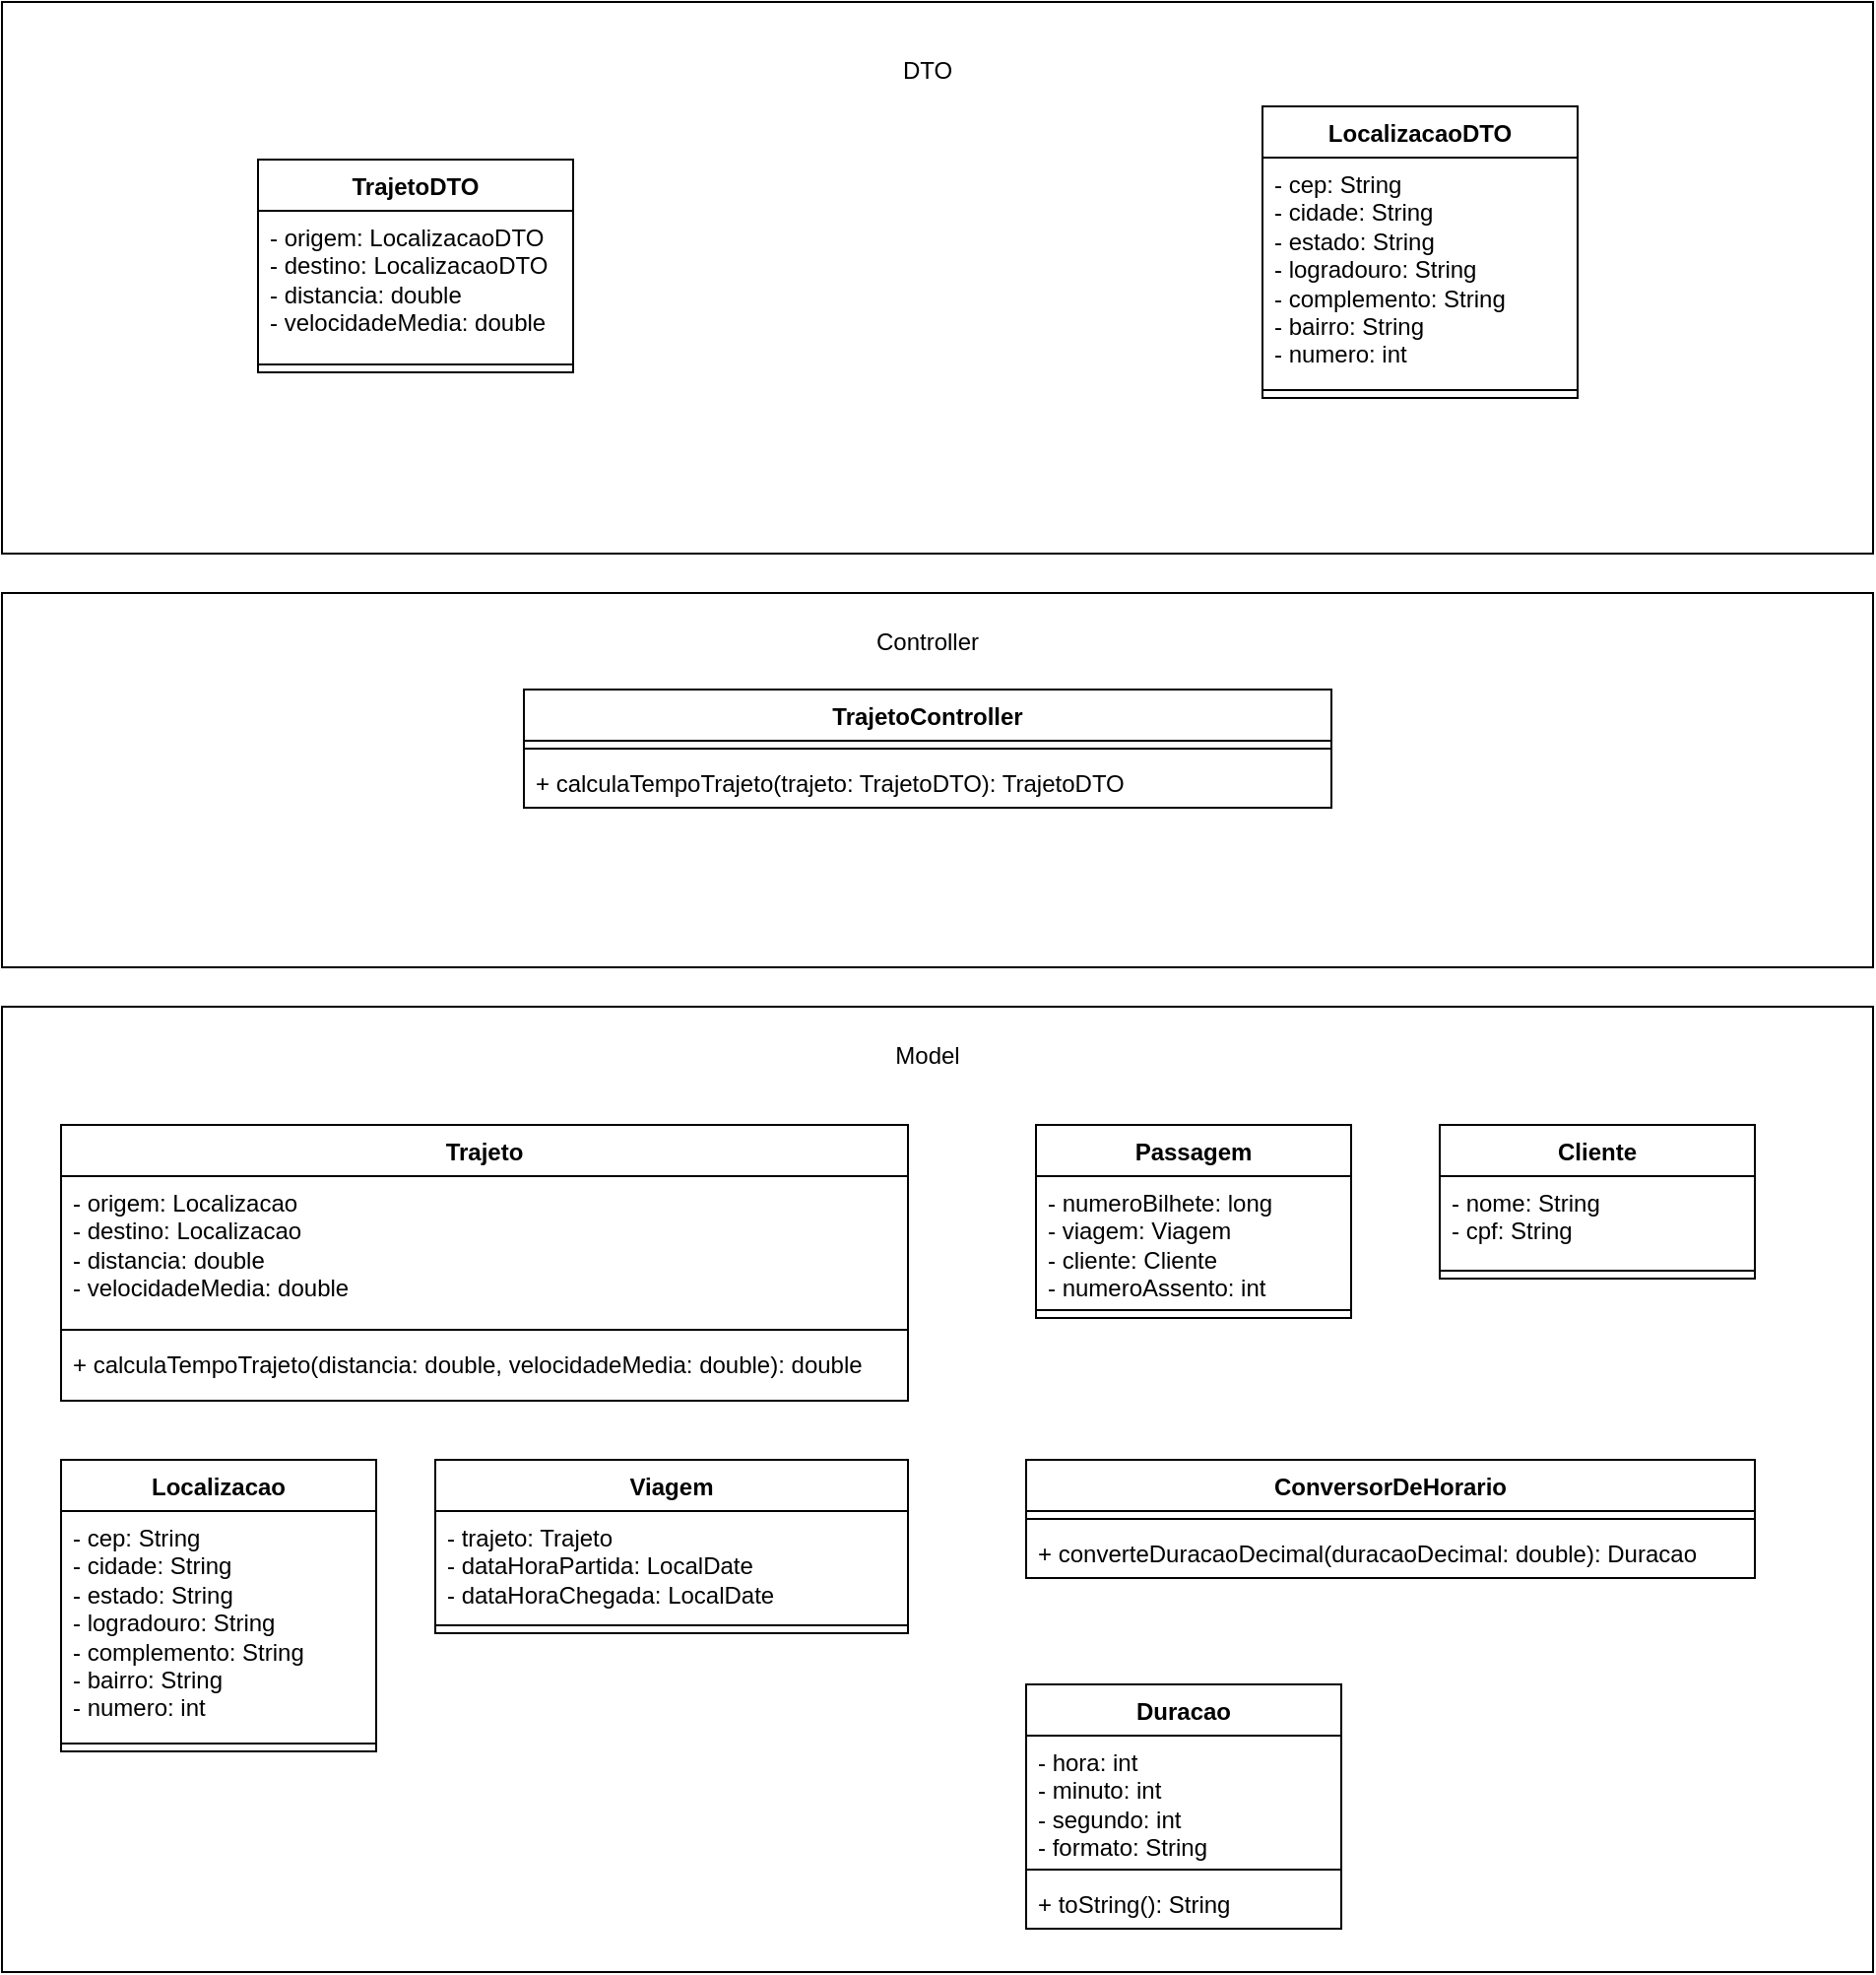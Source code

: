 <mxfile version="21.1.2" type="device">
  <diagram id="C5RBs43oDa-KdzZeNtuy" name="Page-1">
    <mxGraphModel dx="1120" dy="1653" grid="1" gridSize="10" guides="1" tooltips="1" connect="1" arrows="1" fold="1" page="1" pageScale="1" pageWidth="827" pageHeight="1169" math="0" shadow="0">
      <root>
        <mxCell id="WIyWlLk6GJQsqaUBKTNV-0" />
        <mxCell id="WIyWlLk6GJQsqaUBKTNV-1" parent="WIyWlLk6GJQsqaUBKTNV-0" />
        <mxCell id="ibEGOhIXK1muAB-vMmJn-47" value="" style="rounded=0;whiteSpace=wrap;html=1;" vertex="1" parent="WIyWlLk6GJQsqaUBKTNV-1">
          <mxGeometry x="10" y="-300" width="950" height="280" as="geometry" />
        </mxCell>
        <mxCell id="ibEGOhIXK1muAB-vMmJn-31" value="" style="rounded=0;whiteSpace=wrap;html=1;" vertex="1" parent="WIyWlLk6GJQsqaUBKTNV-1">
          <mxGeometry x="10" y="210" width="950" height="490" as="geometry" />
        </mxCell>
        <mxCell id="ibEGOhIXK1muAB-vMmJn-0" value="Trajeto" style="swimlane;fontStyle=1;align=center;verticalAlign=top;childLayout=stackLayout;horizontal=1;startSize=26;horizontalStack=0;resizeParent=1;resizeParentMax=0;resizeLast=0;collapsible=1;marginBottom=0;whiteSpace=wrap;html=1;" vertex="1" parent="WIyWlLk6GJQsqaUBKTNV-1">
          <mxGeometry x="40" y="270" width="430" height="140" as="geometry" />
        </mxCell>
        <mxCell id="ibEGOhIXK1muAB-vMmJn-1" value="- origem: Localizacao&lt;br&gt;- destino: Localizacao&lt;br&gt;- distancia: double&lt;br&gt;- velocidadeMedia: double" style="text;strokeColor=none;fillColor=none;align=left;verticalAlign=top;spacingLeft=4;spacingRight=4;overflow=hidden;rotatable=0;points=[[0,0.5],[1,0.5]];portConstraint=eastwest;whiteSpace=wrap;html=1;" vertex="1" parent="ibEGOhIXK1muAB-vMmJn-0">
          <mxGeometry y="26" width="430" height="74" as="geometry" />
        </mxCell>
        <mxCell id="ibEGOhIXK1muAB-vMmJn-2" value="" style="line;strokeWidth=1;fillColor=none;align=left;verticalAlign=middle;spacingTop=-1;spacingLeft=3;spacingRight=3;rotatable=0;labelPosition=right;points=[];portConstraint=eastwest;strokeColor=inherit;" vertex="1" parent="ibEGOhIXK1muAB-vMmJn-0">
          <mxGeometry y="100" width="430" height="8" as="geometry" />
        </mxCell>
        <mxCell id="ibEGOhIXK1muAB-vMmJn-3" value="+ calculaTempoTrajeto(distancia: double, velocidadeMedia: double): double" style="text;strokeColor=none;fillColor=none;align=left;verticalAlign=top;spacingLeft=4;spacingRight=4;overflow=hidden;rotatable=0;points=[[0,0.5],[1,0.5]];portConstraint=eastwest;whiteSpace=wrap;html=1;" vertex="1" parent="ibEGOhIXK1muAB-vMmJn-0">
          <mxGeometry y="108" width="430" height="32" as="geometry" />
        </mxCell>
        <mxCell id="ibEGOhIXK1muAB-vMmJn-4" value="Localizacao" style="swimlane;fontStyle=1;align=center;verticalAlign=top;childLayout=stackLayout;horizontal=1;startSize=26;horizontalStack=0;resizeParent=1;resizeParentMax=0;resizeLast=0;collapsible=1;marginBottom=0;whiteSpace=wrap;html=1;" vertex="1" parent="WIyWlLk6GJQsqaUBKTNV-1">
          <mxGeometry x="40" y="440" width="160" height="148" as="geometry" />
        </mxCell>
        <mxCell id="ibEGOhIXK1muAB-vMmJn-5" value="- cep: String&lt;br&gt;- cidade: String&lt;br&gt;- estado: String&lt;br&gt;- logradouro: String&lt;br&gt;- complemento: String&lt;br&gt;- bairro: String&lt;br&gt;- numero: int" style="text;strokeColor=none;fillColor=none;align=left;verticalAlign=top;spacingLeft=4;spacingRight=4;overflow=hidden;rotatable=0;points=[[0,0.5],[1,0.5]];portConstraint=eastwest;whiteSpace=wrap;html=1;" vertex="1" parent="ibEGOhIXK1muAB-vMmJn-4">
          <mxGeometry y="26" width="160" height="114" as="geometry" />
        </mxCell>
        <mxCell id="ibEGOhIXK1muAB-vMmJn-6" value="" style="line;strokeWidth=1;fillColor=none;align=left;verticalAlign=middle;spacingTop=-1;spacingLeft=3;spacingRight=3;rotatable=0;labelPosition=right;points=[];portConstraint=eastwest;strokeColor=inherit;" vertex="1" parent="ibEGOhIXK1muAB-vMmJn-4">
          <mxGeometry y="140" width="160" height="8" as="geometry" />
        </mxCell>
        <mxCell id="ibEGOhIXK1muAB-vMmJn-12" value="Viagem" style="swimlane;fontStyle=1;align=center;verticalAlign=top;childLayout=stackLayout;horizontal=1;startSize=26;horizontalStack=0;resizeParent=1;resizeParentMax=0;resizeLast=0;collapsible=1;marginBottom=0;whiteSpace=wrap;html=1;" vertex="1" parent="WIyWlLk6GJQsqaUBKTNV-1">
          <mxGeometry x="230" y="440" width="240" height="88" as="geometry" />
        </mxCell>
        <mxCell id="ibEGOhIXK1muAB-vMmJn-13" value="- trajeto: Trajeto&lt;br&gt;- dataHoraPartida: LocalDate&lt;br&gt;- dataHoraChegada: LocalDate" style="text;strokeColor=none;fillColor=none;align=left;verticalAlign=top;spacingLeft=4;spacingRight=4;overflow=hidden;rotatable=0;points=[[0,0.5],[1,0.5]];portConstraint=eastwest;whiteSpace=wrap;html=1;" vertex="1" parent="ibEGOhIXK1muAB-vMmJn-12">
          <mxGeometry y="26" width="240" height="54" as="geometry" />
        </mxCell>
        <mxCell id="ibEGOhIXK1muAB-vMmJn-14" value="" style="line;strokeWidth=1;fillColor=none;align=left;verticalAlign=middle;spacingTop=-1;spacingLeft=3;spacingRight=3;rotatable=0;labelPosition=right;points=[];portConstraint=eastwest;strokeColor=inherit;" vertex="1" parent="ibEGOhIXK1muAB-vMmJn-12">
          <mxGeometry y="80" width="240" height="8" as="geometry" />
        </mxCell>
        <mxCell id="ibEGOhIXK1muAB-vMmJn-16" value="Passagem" style="swimlane;fontStyle=1;align=center;verticalAlign=top;childLayout=stackLayout;horizontal=1;startSize=26;horizontalStack=0;resizeParent=1;resizeParentMax=0;resizeLast=0;collapsible=1;marginBottom=0;whiteSpace=wrap;html=1;" vertex="1" parent="WIyWlLk6GJQsqaUBKTNV-1">
          <mxGeometry x="535" y="270" width="160" height="98" as="geometry" />
        </mxCell>
        <mxCell id="ibEGOhIXK1muAB-vMmJn-17" value="- numeroBilhete: long&lt;br&gt;- viagem: Viagem&lt;br&gt;- cliente: Cliente&lt;br&gt;- numeroAssento: int" style="text;strokeColor=none;fillColor=none;align=left;verticalAlign=top;spacingLeft=4;spacingRight=4;overflow=hidden;rotatable=0;points=[[0,0.5],[1,0.5]];portConstraint=eastwest;whiteSpace=wrap;html=1;" vertex="1" parent="ibEGOhIXK1muAB-vMmJn-16">
          <mxGeometry y="26" width="160" height="64" as="geometry" />
        </mxCell>
        <mxCell id="ibEGOhIXK1muAB-vMmJn-18" value="" style="line;strokeWidth=1;fillColor=none;align=left;verticalAlign=middle;spacingTop=-1;spacingLeft=3;spacingRight=3;rotatable=0;labelPosition=right;points=[];portConstraint=eastwest;strokeColor=inherit;" vertex="1" parent="ibEGOhIXK1muAB-vMmJn-16">
          <mxGeometry y="90" width="160" height="8" as="geometry" />
        </mxCell>
        <mxCell id="ibEGOhIXK1muAB-vMmJn-20" value="ConversorDeHorario" style="swimlane;fontStyle=1;align=center;verticalAlign=top;childLayout=stackLayout;horizontal=1;startSize=26;horizontalStack=0;resizeParent=1;resizeParentMax=0;resizeLast=0;collapsible=1;marginBottom=0;whiteSpace=wrap;html=1;" vertex="1" parent="WIyWlLk6GJQsqaUBKTNV-1">
          <mxGeometry x="530" y="440" width="370" height="60" as="geometry" />
        </mxCell>
        <mxCell id="ibEGOhIXK1muAB-vMmJn-22" value="" style="line;strokeWidth=1;fillColor=none;align=left;verticalAlign=middle;spacingTop=-1;spacingLeft=3;spacingRight=3;rotatable=0;labelPosition=right;points=[];portConstraint=eastwest;strokeColor=inherit;" vertex="1" parent="ibEGOhIXK1muAB-vMmJn-20">
          <mxGeometry y="26" width="370" height="8" as="geometry" />
        </mxCell>
        <mxCell id="ibEGOhIXK1muAB-vMmJn-23" value="+ converteDuracaoDecimal(duracaoDecimal: double): Duracao" style="text;strokeColor=none;fillColor=none;align=left;verticalAlign=top;spacingLeft=4;spacingRight=4;overflow=hidden;rotatable=0;points=[[0,0.5],[1,0.5]];portConstraint=eastwest;whiteSpace=wrap;html=1;" vertex="1" parent="ibEGOhIXK1muAB-vMmJn-20">
          <mxGeometry y="34" width="370" height="26" as="geometry" />
        </mxCell>
        <mxCell id="ibEGOhIXK1muAB-vMmJn-26" value="Cliente" style="swimlane;fontStyle=1;align=center;verticalAlign=top;childLayout=stackLayout;horizontal=1;startSize=26;horizontalStack=0;resizeParent=1;resizeParentMax=0;resizeLast=0;collapsible=1;marginBottom=0;whiteSpace=wrap;html=1;" vertex="1" parent="WIyWlLk6GJQsqaUBKTNV-1">
          <mxGeometry x="740" y="270" width="160" height="78" as="geometry" />
        </mxCell>
        <mxCell id="ibEGOhIXK1muAB-vMmJn-27" value="- nome: String&lt;br&gt;- cpf: String" style="text;strokeColor=none;fillColor=none;align=left;verticalAlign=top;spacingLeft=4;spacingRight=4;overflow=hidden;rotatable=0;points=[[0,0.5],[1,0.5]];portConstraint=eastwest;whiteSpace=wrap;html=1;" vertex="1" parent="ibEGOhIXK1muAB-vMmJn-26">
          <mxGeometry y="26" width="160" height="44" as="geometry" />
        </mxCell>
        <mxCell id="ibEGOhIXK1muAB-vMmJn-28" value="" style="line;strokeWidth=1;fillColor=none;align=left;verticalAlign=middle;spacingTop=-1;spacingLeft=3;spacingRight=3;rotatable=0;labelPosition=right;points=[];portConstraint=eastwest;strokeColor=inherit;" vertex="1" parent="ibEGOhIXK1muAB-vMmJn-26">
          <mxGeometry y="70" width="160" height="8" as="geometry" />
        </mxCell>
        <mxCell id="ibEGOhIXK1muAB-vMmJn-32" value="Model" style="text;html=1;strokeColor=none;fillColor=none;align=center;verticalAlign=middle;whiteSpace=wrap;rounded=0;" vertex="1" parent="WIyWlLk6GJQsqaUBKTNV-1">
          <mxGeometry x="450" y="220" width="60" height="30" as="geometry" />
        </mxCell>
        <mxCell id="ibEGOhIXK1muAB-vMmJn-33" value="" style="rounded=0;whiteSpace=wrap;html=1;" vertex="1" parent="WIyWlLk6GJQsqaUBKTNV-1">
          <mxGeometry x="10" width="950" height="190" as="geometry" />
        </mxCell>
        <mxCell id="ibEGOhIXK1muAB-vMmJn-34" value="Controller" style="text;html=1;strokeColor=none;fillColor=none;align=center;verticalAlign=middle;whiteSpace=wrap;rounded=0;" vertex="1" parent="WIyWlLk6GJQsqaUBKTNV-1">
          <mxGeometry x="450" y="10" width="60" height="30" as="geometry" />
        </mxCell>
        <mxCell id="ibEGOhIXK1muAB-vMmJn-35" value="TrajetoController" style="swimlane;fontStyle=1;align=center;verticalAlign=top;childLayout=stackLayout;horizontal=1;startSize=26;horizontalStack=0;resizeParent=1;resizeParentMax=0;resizeLast=0;collapsible=1;marginBottom=0;whiteSpace=wrap;html=1;" vertex="1" parent="WIyWlLk6GJQsqaUBKTNV-1">
          <mxGeometry x="275" y="49" width="410" height="60" as="geometry" />
        </mxCell>
        <mxCell id="ibEGOhIXK1muAB-vMmJn-37" value="" style="line;strokeWidth=1;fillColor=none;align=left;verticalAlign=middle;spacingTop=-1;spacingLeft=3;spacingRight=3;rotatable=0;labelPosition=right;points=[];portConstraint=eastwest;strokeColor=inherit;" vertex="1" parent="ibEGOhIXK1muAB-vMmJn-35">
          <mxGeometry y="26" width="410" height="8" as="geometry" />
        </mxCell>
        <mxCell id="ibEGOhIXK1muAB-vMmJn-38" value="+ calculaTempoTrajeto(trajeto: TrajetoDTO): TrajetoDTO" style="text;strokeColor=none;fillColor=none;align=left;verticalAlign=top;spacingLeft=4;spacingRight=4;overflow=hidden;rotatable=0;points=[[0,0.5],[1,0.5]];portConstraint=eastwest;whiteSpace=wrap;html=1;" vertex="1" parent="ibEGOhIXK1muAB-vMmJn-35">
          <mxGeometry y="34" width="410" height="26" as="geometry" />
        </mxCell>
        <mxCell id="ibEGOhIXK1muAB-vMmJn-39" value="Duracao" style="swimlane;fontStyle=1;align=center;verticalAlign=top;childLayout=stackLayout;horizontal=1;startSize=26;horizontalStack=0;resizeParent=1;resizeParentMax=0;resizeLast=0;collapsible=1;marginBottom=0;whiteSpace=wrap;html=1;" vertex="1" parent="WIyWlLk6GJQsqaUBKTNV-1">
          <mxGeometry x="530" y="554" width="160" height="124" as="geometry" />
        </mxCell>
        <mxCell id="ibEGOhIXK1muAB-vMmJn-40" value="- hora: int&lt;br&gt;- minuto: int&lt;br&gt;- segundo: int&lt;br&gt;- formato: String" style="text;strokeColor=none;fillColor=none;align=left;verticalAlign=top;spacingLeft=4;spacingRight=4;overflow=hidden;rotatable=0;points=[[0,0.5],[1,0.5]];portConstraint=eastwest;whiteSpace=wrap;html=1;" vertex="1" parent="ibEGOhIXK1muAB-vMmJn-39">
          <mxGeometry y="26" width="160" height="64" as="geometry" />
        </mxCell>
        <mxCell id="ibEGOhIXK1muAB-vMmJn-41" value="" style="line;strokeWidth=1;fillColor=none;align=left;verticalAlign=middle;spacingTop=-1;spacingLeft=3;spacingRight=3;rotatable=0;labelPosition=right;points=[];portConstraint=eastwest;strokeColor=inherit;" vertex="1" parent="ibEGOhIXK1muAB-vMmJn-39">
          <mxGeometry y="90" width="160" height="8" as="geometry" />
        </mxCell>
        <mxCell id="ibEGOhIXK1muAB-vMmJn-42" value="+ toString(): String" style="text;strokeColor=none;fillColor=none;align=left;verticalAlign=top;spacingLeft=4;spacingRight=4;overflow=hidden;rotatable=0;points=[[0,0.5],[1,0.5]];portConstraint=eastwest;whiteSpace=wrap;html=1;" vertex="1" parent="ibEGOhIXK1muAB-vMmJn-39">
          <mxGeometry y="98" width="160" height="26" as="geometry" />
        </mxCell>
        <mxCell id="ibEGOhIXK1muAB-vMmJn-43" value="TrajetoDTO" style="swimlane;fontStyle=1;align=center;verticalAlign=top;childLayout=stackLayout;horizontal=1;startSize=26;horizontalStack=0;resizeParent=1;resizeParentMax=0;resizeLast=0;collapsible=1;marginBottom=0;whiteSpace=wrap;html=1;" vertex="1" parent="WIyWlLk6GJQsqaUBKTNV-1">
          <mxGeometry x="140" y="-220" width="160" height="108" as="geometry" />
        </mxCell>
        <mxCell id="ibEGOhIXK1muAB-vMmJn-44" value="- origem: LocalizacaoDTO&lt;br style=&quot;border-color: var(--border-color);&quot;&gt;- destino: LocalizacaoDTO&lt;br style=&quot;border-color: var(--border-color);&quot;&gt;- distancia: double&lt;br style=&quot;border-color: var(--border-color);&quot;&gt;- velocidadeMedia: double" style="text;strokeColor=none;fillColor=none;align=left;verticalAlign=top;spacingLeft=4;spacingRight=4;overflow=hidden;rotatable=0;points=[[0,0.5],[1,0.5]];portConstraint=eastwest;whiteSpace=wrap;html=1;" vertex="1" parent="ibEGOhIXK1muAB-vMmJn-43">
          <mxGeometry y="26" width="160" height="74" as="geometry" />
        </mxCell>
        <mxCell id="ibEGOhIXK1muAB-vMmJn-45" value="" style="line;strokeWidth=1;fillColor=none;align=left;verticalAlign=middle;spacingTop=-1;spacingLeft=3;spacingRight=3;rotatable=0;labelPosition=right;points=[];portConstraint=eastwest;strokeColor=inherit;" vertex="1" parent="ibEGOhIXK1muAB-vMmJn-43">
          <mxGeometry y="100" width="160" height="8" as="geometry" />
        </mxCell>
        <mxCell id="ibEGOhIXK1muAB-vMmJn-48" value="DTO" style="text;html=1;strokeColor=none;fillColor=none;align=center;verticalAlign=middle;whiteSpace=wrap;rounded=0;" vertex="1" parent="WIyWlLk6GJQsqaUBKTNV-1">
          <mxGeometry x="450" y="-280" width="60" height="30" as="geometry" />
        </mxCell>
        <mxCell id="ibEGOhIXK1muAB-vMmJn-49" value="LocalizacaoDTO" style="swimlane;fontStyle=1;align=center;verticalAlign=top;childLayout=stackLayout;horizontal=1;startSize=26;horizontalStack=0;resizeParent=1;resizeParentMax=0;resizeLast=0;collapsible=1;marginBottom=0;whiteSpace=wrap;html=1;" vertex="1" parent="WIyWlLk6GJQsqaUBKTNV-1">
          <mxGeometry x="650" y="-247" width="160" height="148" as="geometry" />
        </mxCell>
        <mxCell id="ibEGOhIXK1muAB-vMmJn-50" value="- cep: String&lt;br style=&quot;border-color: var(--border-color);&quot;&gt;- cidade: String&lt;br style=&quot;border-color: var(--border-color);&quot;&gt;- estado: String&lt;br style=&quot;border-color: var(--border-color);&quot;&gt;- logradouro: String&lt;br style=&quot;border-color: var(--border-color);&quot;&gt;- complemento: String&lt;br style=&quot;border-color: var(--border-color);&quot;&gt;- bairro: String&lt;br style=&quot;border-color: var(--border-color);&quot;&gt;- numero: int" style="text;strokeColor=none;fillColor=none;align=left;verticalAlign=top;spacingLeft=4;spacingRight=4;overflow=hidden;rotatable=0;points=[[0,0.5],[1,0.5]];portConstraint=eastwest;whiteSpace=wrap;html=1;" vertex="1" parent="ibEGOhIXK1muAB-vMmJn-49">
          <mxGeometry y="26" width="160" height="114" as="geometry" />
        </mxCell>
        <mxCell id="ibEGOhIXK1muAB-vMmJn-51" value="" style="line;strokeWidth=1;fillColor=none;align=left;verticalAlign=middle;spacingTop=-1;spacingLeft=3;spacingRight=3;rotatable=0;labelPosition=right;points=[];portConstraint=eastwest;strokeColor=inherit;" vertex="1" parent="ibEGOhIXK1muAB-vMmJn-49">
          <mxGeometry y="140" width="160" height="8" as="geometry" />
        </mxCell>
      </root>
    </mxGraphModel>
  </diagram>
</mxfile>
